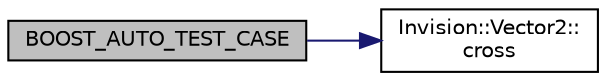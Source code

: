 digraph "BOOST_AUTO_TEST_CASE"
{
 // LATEX_PDF_SIZE
  edge [fontname="Helvetica",fontsize="10",labelfontname="Helvetica",labelfontsize="10"];
  node [fontname="Helvetica",fontsize="10",shape=record];
  rankdir="LR";
  Node1 [label="BOOST_AUTO_TEST_CASE",height=0.2,width=0.4,color="black", fillcolor="grey75", style="filled", fontcolor="black",tooltip=" "];
  Node1 -> Node2 [color="midnightblue",fontsize="10",style="solid",fontname="Helvetica"];
  Node2 [label="Invision::Vector2::\lcross",height=0.2,width=0.4,color="black", fillcolor="white", style="filled",URL="$class_invision_1_1_vector2.html#a487ce8a3ced77f46e05be566fc02c0c9",tooltip="calculares the vector product of two vectors"];
}
